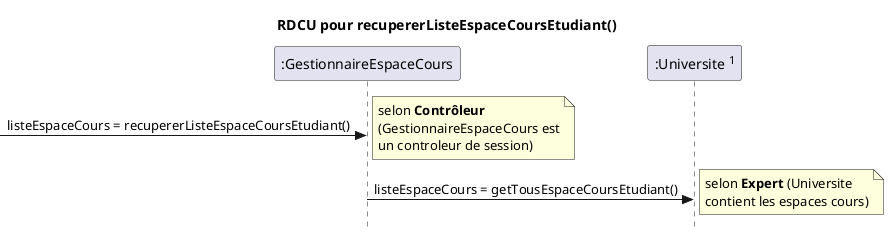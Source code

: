 @startuml
skinparam style strictuml
skinparam defaultfontname Verdana
title RDCU pour <b>recupererListeEspaceCoursEtudiant()</b>
participant ":GestionnaireEspaceCours" as ge
participant ":Universite <sup>1</sup>" as u

->ge : listeEspaceCours = recupererListeEspaceCoursEtudiant()
note right : selon <b>Contrôleur</b>\n(GestionnaireEspaceCours est\nun controleur de session)

ge -> u : listeEspaceCours = getTousEspaceCoursEtudiant()
note right : selon <b>Expert</b> (Universite\ncontient les espaces cours)

@enduml